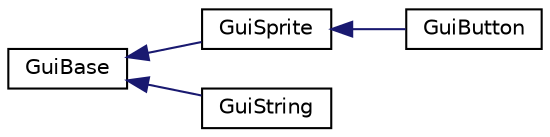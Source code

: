 digraph "Graphical Class Hierarchy"
{
 // INTERACTIVE_SVG=YES
 // LATEX_PDF_SIZE
  edge [fontname="Helvetica",fontsize="10",labelfontname="Helvetica",labelfontsize="10"];
  node [fontname="Helvetica",fontsize="10",shape=record];
  rankdir="LR";
  Node0 [label="GuiBase",height=0.2,width=0.4,color="black", fillcolor="white", style="filled",URL="$d1/d39/class_gui_base.html",tooltip=" "];
  Node0 -> Node1 [dir="back",color="midnightblue",fontsize="10",style="solid",fontname="Helvetica"];
  Node1 [label="GuiSprite",height=0.2,width=0.4,color="black", fillcolor="white", style="filled",URL="$d1/db9/class_gui_sprite.html",tooltip=" "];
  Node1 -> Node2 [dir="back",color="midnightblue",fontsize="10",style="solid",fontname="Helvetica"];
  Node2 [label="GuiButton",height=0.2,width=0.4,color="black", fillcolor="white", style="filled",URL="$d6/d17/class_gui_button.html",tooltip=" "];
  Node0 -> Node3 [dir="back",color="midnightblue",fontsize="10",style="solid",fontname="Helvetica"];
  Node3 [label="GuiString",height=0.2,width=0.4,color="black", fillcolor="white", style="filled",URL="$dd/df5/class_gui_string.html",tooltip=" "];
}
